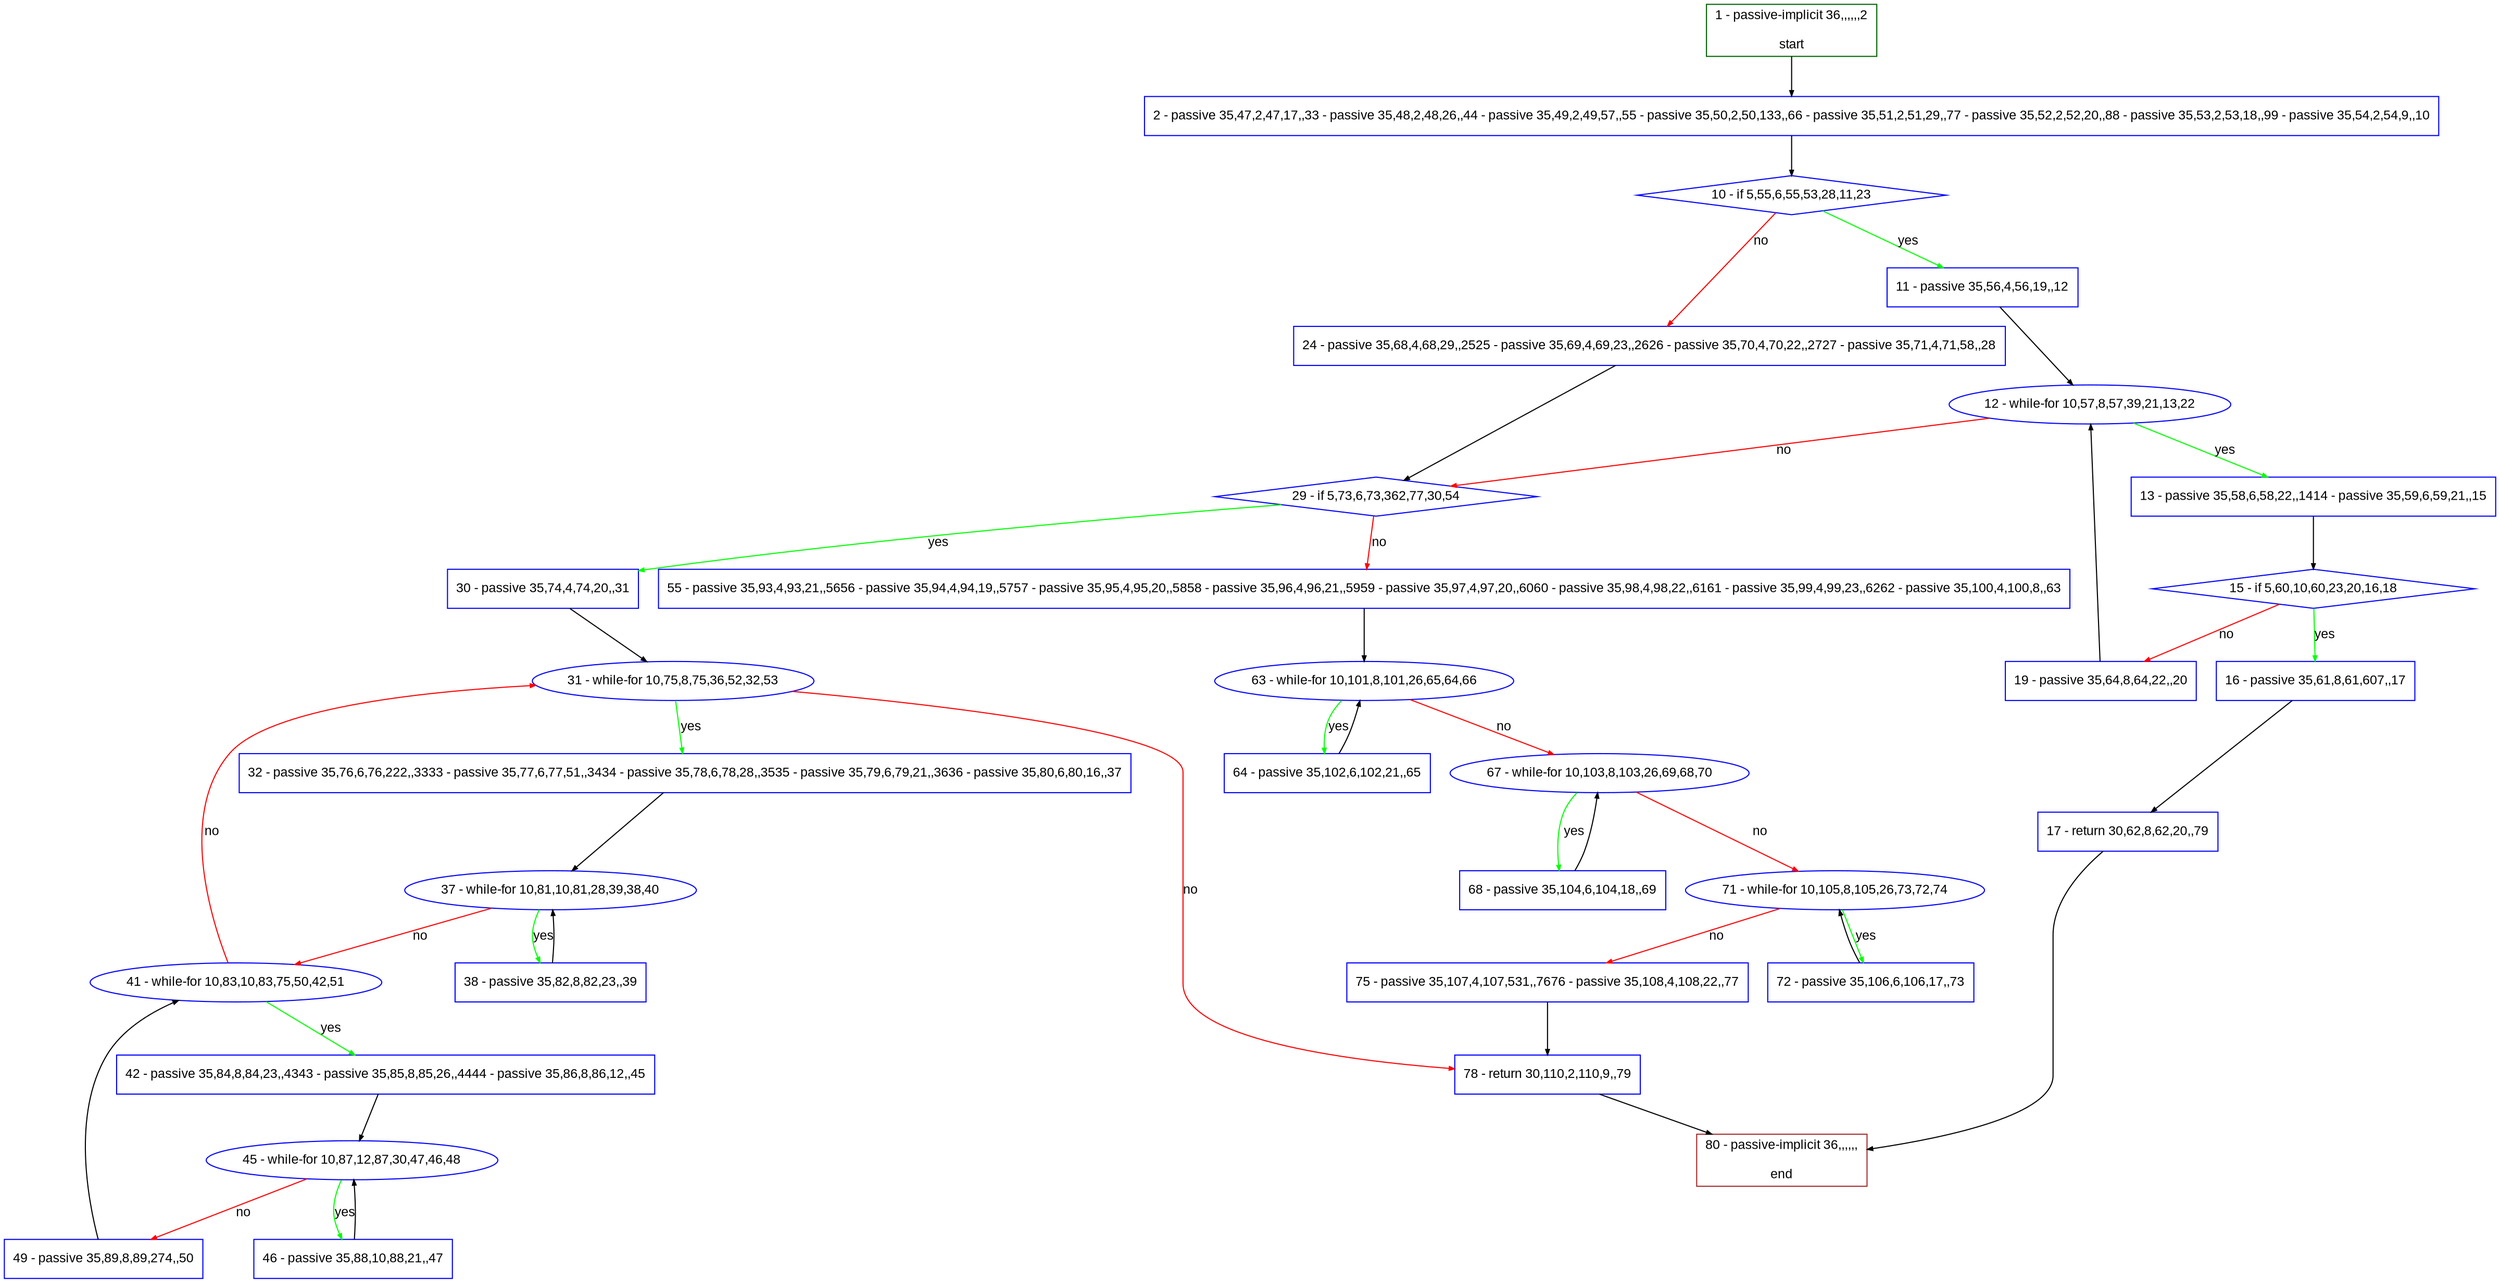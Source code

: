digraph "" {
  graph [pack="true", label="", fontsize="12", packmode="clust", fontname="Arial", fillcolor="#FFFFCC", bgcolor="white", style="rounded,filled", compound="true"];
  node [node_initialized="no", label="", color="grey", fontsize="12", fillcolor="white", fontname="Arial", style="filled", shape="rectangle", compound="true", fixedsize="false"];
  edge [fontcolor="black", arrowhead="normal", arrowtail="none", arrowsize="0.5", ltail="", label="", color="black", fontsize="12", lhead="", fontname="Arial", dir="forward", compound="true"];
  __N1 [label="2 - passive 35,47,2,47,17,,33 - passive 35,48,2,48,26,,44 - passive 35,49,2,49,57,,55 - passive 35,50,2,50,133,,66 - passive 35,51,2,51,29,,77 - passive 35,52,2,52,20,,88 - passive 35,53,2,53,18,,99 - passive 35,54,2,54,9,,10", color="#0000ff", fillcolor="#ffffff", style="filled", shape="box"];
  __N2 [label="1 - passive-implicit 36,,,,,,2\n\nstart", color="#006400", fillcolor="#ffffff", style="filled", shape="box"];
  __N3 [label="10 - if 5,55,6,55,53,28,11,23", color="#0000ff", fillcolor="#ffffff", style="filled", shape="diamond"];
  __N4 [label="11 - passive 35,56,4,56,19,,12", color="#0000ff", fillcolor="#ffffff", style="filled", shape="box"];
  __N5 [label="24 - passive 35,68,4,68,29,,2525 - passive 35,69,4,69,23,,2626 - passive 35,70,4,70,22,,2727 - passive 35,71,4,71,58,,28", color="#0000ff", fillcolor="#ffffff", style="filled", shape="box"];
  __N6 [label="12 - while-for 10,57,8,57,39,21,13,22", color="#0000ff", fillcolor="#ffffff", style="filled", shape="oval"];
  __N7 [label="13 - passive 35,58,6,58,22,,1414 - passive 35,59,6,59,21,,15", color="#0000ff", fillcolor="#ffffff", style="filled", shape="box"];
  __N8 [label="29 - if 5,73,6,73,362,77,30,54", color="#0000ff", fillcolor="#ffffff", style="filled", shape="diamond"];
  __N9 [label="15 - if 5,60,10,60,23,20,16,18", color="#0000ff", fillcolor="#ffffff", style="filled", shape="diamond"];
  __N10 [label="16 - passive 35,61,8,61,607,,17", color="#0000ff", fillcolor="#ffffff", style="filled", shape="box"];
  __N11 [label="19 - passive 35,64,8,64,22,,20", color="#0000ff", fillcolor="#ffffff", style="filled", shape="box"];
  __N12 [label="17 - return 30,62,8,62,20,,79", color="#0000ff", fillcolor="#ffffff", style="filled", shape="box"];
  __N13 [label="80 - passive-implicit 36,,,,,,\n\nend", color="#a52a2a", fillcolor="#ffffff", style="filled", shape="box"];
  __N14 [label="30 - passive 35,74,4,74,20,,31", color="#0000ff", fillcolor="#ffffff", style="filled", shape="box"];
  __N15 [label="55 - passive 35,93,4,93,21,,5656 - passive 35,94,4,94,19,,5757 - passive 35,95,4,95,20,,5858 - passive 35,96,4,96,21,,5959 - passive 35,97,4,97,20,,6060 - passive 35,98,4,98,22,,6161 - passive 35,99,4,99,23,,6262 - passive 35,100,4,100,8,,63", color="#0000ff", fillcolor="#ffffff", style="filled", shape="box"];
  __N16 [label="31 - while-for 10,75,8,75,36,52,32,53", color="#0000ff", fillcolor="#ffffff", style="filled", shape="oval"];
  __N17 [label="32 - passive 35,76,6,76,222,,3333 - passive 35,77,6,77,51,,3434 - passive 35,78,6,78,28,,3535 - passive 35,79,6,79,21,,3636 - passive 35,80,6,80,16,,37", color="#0000ff", fillcolor="#ffffff", style="filled", shape="box"];
  __N18 [label="78 - return 30,110,2,110,9,,79", color="#0000ff", fillcolor="#ffffff", style="filled", shape="box"];
  __N19 [label="37 - while-for 10,81,10,81,28,39,38,40", color="#0000ff", fillcolor="#ffffff", style="filled", shape="oval"];
  __N20 [label="38 - passive 35,82,8,82,23,,39", color="#0000ff", fillcolor="#ffffff", style="filled", shape="box"];
  __N21 [label="41 - while-for 10,83,10,83,75,50,42,51", color="#0000ff", fillcolor="#ffffff", style="filled", shape="oval"];
  __N22 [label="42 - passive 35,84,8,84,23,,4343 - passive 35,85,8,85,26,,4444 - passive 35,86,8,86,12,,45", color="#0000ff", fillcolor="#ffffff", style="filled", shape="box"];
  __N23 [label="45 - while-for 10,87,12,87,30,47,46,48", color="#0000ff", fillcolor="#ffffff", style="filled", shape="oval"];
  __N24 [label="46 - passive 35,88,10,88,21,,47", color="#0000ff", fillcolor="#ffffff", style="filled", shape="box"];
  __N25 [label="49 - passive 35,89,8,89,274,,50", color="#0000ff", fillcolor="#ffffff", style="filled", shape="box"];
  __N26 [label="63 - while-for 10,101,8,101,26,65,64,66", color="#0000ff", fillcolor="#ffffff", style="filled", shape="oval"];
  __N27 [label="64 - passive 35,102,6,102,21,,65", color="#0000ff", fillcolor="#ffffff", style="filled", shape="box"];
  __N28 [label="67 - while-for 10,103,8,103,26,69,68,70", color="#0000ff", fillcolor="#ffffff", style="filled", shape="oval"];
  __N29 [label="68 - passive 35,104,6,104,18,,69", color="#0000ff", fillcolor="#ffffff", style="filled", shape="box"];
  __N30 [label="71 - while-for 10,105,8,105,26,73,72,74", color="#0000ff", fillcolor="#ffffff", style="filled", shape="oval"];
  __N31 [label="72 - passive 35,106,6,106,17,,73", color="#0000ff", fillcolor="#ffffff", style="filled", shape="box"];
  __N32 [label="75 - passive 35,107,4,107,531,,7676 - passive 35,108,4,108,22,,77", color="#0000ff", fillcolor="#ffffff", style="filled", shape="box"];
  __N2 -> __N1 [arrowhead="normal", arrowtail="none", color="#000000", label="", dir="forward"];
  __N1 -> __N3 [arrowhead="normal", arrowtail="none", color="#000000", label="", dir="forward"];
  __N3 -> __N4 [arrowhead="normal", arrowtail="none", color="#00ff00", label="yes", dir="forward"];
  __N3 -> __N5 [arrowhead="normal", arrowtail="none", color="#ff0000", label="no", dir="forward"];
  __N4 -> __N6 [arrowhead="normal", arrowtail="none", color="#000000", label="", dir="forward"];
  __N6 -> __N7 [arrowhead="normal", arrowtail="none", color="#00ff00", label="yes", dir="forward"];
  __N6 -> __N8 [arrowhead="normal", arrowtail="none", color="#ff0000", label="no", dir="forward"];
  __N7 -> __N9 [arrowhead="normal", arrowtail="none", color="#000000", label="", dir="forward"];
  __N9 -> __N10 [arrowhead="normal", arrowtail="none", color="#00ff00", label="yes", dir="forward"];
  __N9 -> __N11 [arrowhead="normal", arrowtail="none", color="#ff0000", label="no", dir="forward"];
  __N10 -> __N12 [arrowhead="normal", arrowtail="none", color="#000000", label="", dir="forward"];
  __N12 -> __N13 [arrowhead="normal", arrowtail="none", color="#000000", label="", dir="forward"];
  __N11 -> __N6 [arrowhead="normal", arrowtail="none", color="#000000", label="", dir="forward"];
  __N5 -> __N8 [arrowhead="normal", arrowtail="none", color="#000000", label="", dir="forward"];
  __N8 -> __N14 [arrowhead="normal", arrowtail="none", color="#00ff00", label="yes", dir="forward"];
  __N8 -> __N15 [arrowhead="normal", arrowtail="none", color="#ff0000", label="no", dir="forward"];
  __N14 -> __N16 [arrowhead="normal", arrowtail="none", color="#000000", label="", dir="forward"];
  __N16 -> __N17 [arrowhead="normal", arrowtail="none", color="#00ff00", label="yes", dir="forward"];
  __N16 -> __N18 [arrowhead="normal", arrowtail="none", color="#ff0000", label="no", dir="forward"];
  __N17 -> __N19 [arrowhead="normal", arrowtail="none", color="#000000", label="", dir="forward"];
  __N19 -> __N20 [arrowhead="normal", arrowtail="none", color="#00ff00", label="yes", dir="forward"];
  __N20 -> __N19 [arrowhead="normal", arrowtail="none", color="#000000", label="", dir="forward"];
  __N19 -> __N21 [arrowhead="normal", arrowtail="none", color="#ff0000", label="no", dir="forward"];
  __N21 -> __N16 [arrowhead="normal", arrowtail="none", color="#ff0000", label="no", dir="forward"];
  __N21 -> __N22 [arrowhead="normal", arrowtail="none", color="#00ff00", label="yes", dir="forward"];
  __N22 -> __N23 [arrowhead="normal", arrowtail="none", color="#000000", label="", dir="forward"];
  __N23 -> __N24 [arrowhead="normal", arrowtail="none", color="#00ff00", label="yes", dir="forward"];
  __N24 -> __N23 [arrowhead="normal", arrowtail="none", color="#000000", label="", dir="forward"];
  __N23 -> __N25 [arrowhead="normal", arrowtail="none", color="#ff0000", label="no", dir="forward"];
  __N25 -> __N21 [arrowhead="normal", arrowtail="none", color="#000000", label="", dir="forward"];
  __N15 -> __N26 [arrowhead="normal", arrowtail="none", color="#000000", label="", dir="forward"];
  __N26 -> __N27 [arrowhead="normal", arrowtail="none", color="#00ff00", label="yes", dir="forward"];
  __N27 -> __N26 [arrowhead="normal", arrowtail="none", color="#000000", label="", dir="forward"];
  __N26 -> __N28 [arrowhead="normal", arrowtail="none", color="#ff0000", label="no", dir="forward"];
  __N28 -> __N29 [arrowhead="normal", arrowtail="none", color="#00ff00", label="yes", dir="forward"];
  __N29 -> __N28 [arrowhead="normal", arrowtail="none", color="#000000", label="", dir="forward"];
  __N28 -> __N30 [arrowhead="normal", arrowtail="none", color="#ff0000", label="no", dir="forward"];
  __N30 -> __N31 [arrowhead="normal", arrowtail="none", color="#00ff00", label="yes", dir="forward"];
  __N31 -> __N30 [arrowhead="normal", arrowtail="none", color="#000000", label="", dir="forward"];
  __N30 -> __N32 [arrowhead="normal", arrowtail="none", color="#ff0000", label="no", dir="forward"];
  __N32 -> __N18 [arrowhead="normal", arrowtail="none", color="#000000", label="", dir="forward"];
  __N18 -> __N13 [arrowhead="normal", arrowtail="none", color="#000000", label="", dir="forward"];
}

